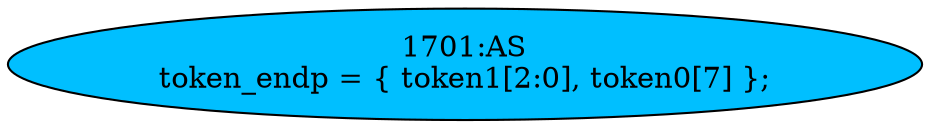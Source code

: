 strict digraph "" {
	node [label="\N"];
	"1701:AS"	 [ast="<pyverilog.vparser.ast.Assign object at 0x7f13b55d4a10>",
		def_var="['token_endp']",
		fillcolor=deepskyblue,
		label="1701:AS
token_endp = { token1[2:0], token0[7] };",
		statements="[]",
		style=filled,
		typ=Assign,
		use_var="['token1', 'token0']"];
}
